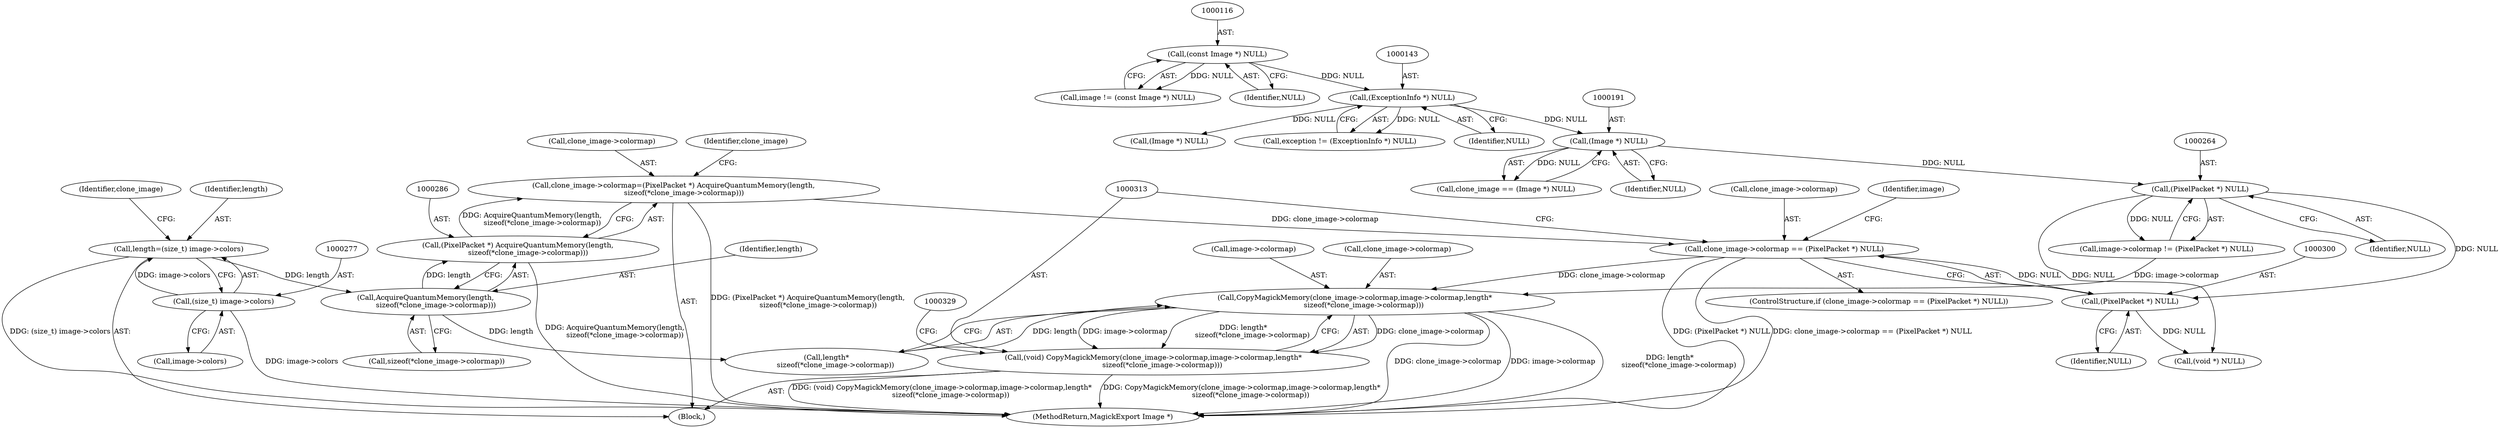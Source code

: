 digraph "0_ImageMagick_01843366d6a7b96e22ad7bb67f3df7d9fd4d5d74@pointer" {
"1000295" [label="(Call,clone_image->colormap == (PixelPacket *) NULL)"];
"1000281" [label="(Call,clone_image->colormap=(PixelPacket *) AcquireQuantumMemory(length,\n         sizeof(*clone_image->colormap)))"];
"1000285" [label="(Call,(PixelPacket *) AcquireQuantumMemory(length,\n         sizeof(*clone_image->colormap)))"];
"1000287" [label="(Call,AcquireQuantumMemory(length,\n         sizeof(*clone_image->colormap)))"];
"1000274" [label="(Call,length=(size_t) image->colors)"];
"1000276" [label="(Call,(size_t) image->colors)"];
"1000299" [label="(Call,(PixelPacket *) NULL)"];
"1000263" [label="(Call,(PixelPacket *) NULL)"];
"1000190" [label="(Call,(Image *) NULL)"];
"1000142" [label="(Call,(ExceptionInfo *) NULL)"];
"1000115" [label="(Call,(const Image *) NULL)"];
"1000314" [label="(Call,CopyMagickMemory(clone_image->colormap,image->colormap,length*\n        sizeof(*clone_image->colormap)))"];
"1000312" [label="(Call,(void) CopyMagickMemory(clone_image->colormap,image->colormap,length*\n        sizeof(*clone_image->colormap)))"];
"1000367" [label="(Call,(void *) NULL)"];
"1000142" [label="(Call,(ExceptionInfo *) NULL)"];
"1000314" [label="(Call,CopyMagickMemory(clone_image->colormap,image->colormap,length*\n        sizeof(*clone_image->colormap)))"];
"1000274" [label="(Call,length=(size_t) image->colors)"];
"1000297" [label="(Identifier,clone_image)"];
"1000321" [label="(Call,length*\n        sizeof(*clone_image->colormap))"];
"1000113" [label="(Call,image != (const Image *) NULL)"];
"1000265" [label="(Identifier,NULL)"];
"1000282" [label="(Call,clone_image->colormap)"];
"1000295" [label="(Call,clone_image->colormap == (PixelPacket *) NULL)"];
"1000294" [label="(ControlStructure,if (clone_image->colormap == (PixelPacket *) NULL))"];
"1000266" [label="(Block,)"];
"1000283" [label="(Identifier,clone_image)"];
"1000288" [label="(Identifier,length)"];
"1000263" [label="(Call,(PixelPacket *) NULL)"];
"1000281" [label="(Call,clone_image->colormap=(PixelPacket *) AcquireQuantumMemory(length,\n         sizeof(*clone_image->colormap)))"];
"1000312" [label="(Call,(void) CopyMagickMemory(clone_image->colormap,image->colormap,length*\n        sizeof(*clone_image->colormap)))"];
"1000115" [label="(Call,(const Image *) NULL)"];
"1000276" [label="(Call,(size_t) image->colors)"];
"1000296" [label="(Call,clone_image->colormap)"];
"1000144" [label="(Identifier,NULL)"];
"1000289" [label="(Call,sizeof(*clone_image->colormap))"];
"1000117" [label="(Identifier,NULL)"];
"1000176" [label="(Call,(Image *) NULL)"];
"1000301" [label="(Identifier,NULL)"];
"1000287" [label="(Call,AcquireQuantumMemory(length,\n         sizeof(*clone_image->colormap)))"];
"1000315" [label="(Call,clone_image->colormap)"];
"1000844" [label="(MethodReturn,MagickExport Image *)"];
"1000299" [label="(Call,(PixelPacket *) NULL)"];
"1000304" [label="(Identifier,image)"];
"1000188" [label="(Call,clone_image == (Image *) NULL)"];
"1000192" [label="(Identifier,NULL)"];
"1000190" [label="(Call,(Image *) NULL)"];
"1000275" [label="(Identifier,length)"];
"1000259" [label="(Call,image->colormap != (PixelPacket *) NULL)"];
"1000318" [label="(Call,image->colormap)"];
"1000285" [label="(Call,(PixelPacket *) AcquireQuantumMemory(length,\n         sizeof(*clone_image->colormap)))"];
"1000278" [label="(Call,image->colors)"];
"1000140" [label="(Call,exception != (ExceptionInfo *) NULL)"];
"1000295" -> "1000294"  [label="AST: "];
"1000295" -> "1000299"  [label="CFG: "];
"1000296" -> "1000295"  [label="AST: "];
"1000299" -> "1000295"  [label="AST: "];
"1000304" -> "1000295"  [label="CFG: "];
"1000313" -> "1000295"  [label="CFG: "];
"1000295" -> "1000844"  [label="DDG: (PixelPacket *) NULL"];
"1000295" -> "1000844"  [label="DDG: clone_image->colormap == (PixelPacket *) NULL"];
"1000281" -> "1000295"  [label="DDG: clone_image->colormap"];
"1000299" -> "1000295"  [label="DDG: NULL"];
"1000295" -> "1000314"  [label="DDG: clone_image->colormap"];
"1000281" -> "1000266"  [label="AST: "];
"1000281" -> "1000285"  [label="CFG: "];
"1000282" -> "1000281"  [label="AST: "];
"1000285" -> "1000281"  [label="AST: "];
"1000297" -> "1000281"  [label="CFG: "];
"1000281" -> "1000844"  [label="DDG: (PixelPacket *) AcquireQuantumMemory(length,\n         sizeof(*clone_image->colormap))"];
"1000285" -> "1000281"  [label="DDG: AcquireQuantumMemory(length,\n         sizeof(*clone_image->colormap))"];
"1000285" -> "1000287"  [label="CFG: "];
"1000286" -> "1000285"  [label="AST: "];
"1000287" -> "1000285"  [label="AST: "];
"1000285" -> "1000844"  [label="DDG: AcquireQuantumMemory(length,\n         sizeof(*clone_image->colormap))"];
"1000287" -> "1000285"  [label="DDG: length"];
"1000287" -> "1000289"  [label="CFG: "];
"1000288" -> "1000287"  [label="AST: "];
"1000289" -> "1000287"  [label="AST: "];
"1000274" -> "1000287"  [label="DDG: length"];
"1000287" -> "1000321"  [label="DDG: length"];
"1000274" -> "1000266"  [label="AST: "];
"1000274" -> "1000276"  [label="CFG: "];
"1000275" -> "1000274"  [label="AST: "];
"1000276" -> "1000274"  [label="AST: "];
"1000283" -> "1000274"  [label="CFG: "];
"1000274" -> "1000844"  [label="DDG: (size_t) image->colors"];
"1000276" -> "1000274"  [label="DDG: image->colors"];
"1000276" -> "1000278"  [label="CFG: "];
"1000277" -> "1000276"  [label="AST: "];
"1000278" -> "1000276"  [label="AST: "];
"1000276" -> "1000844"  [label="DDG: image->colors"];
"1000299" -> "1000301"  [label="CFG: "];
"1000300" -> "1000299"  [label="AST: "];
"1000301" -> "1000299"  [label="AST: "];
"1000263" -> "1000299"  [label="DDG: NULL"];
"1000299" -> "1000367"  [label="DDG: NULL"];
"1000263" -> "1000259"  [label="AST: "];
"1000263" -> "1000265"  [label="CFG: "];
"1000264" -> "1000263"  [label="AST: "];
"1000265" -> "1000263"  [label="AST: "];
"1000259" -> "1000263"  [label="CFG: "];
"1000263" -> "1000259"  [label="DDG: NULL"];
"1000190" -> "1000263"  [label="DDG: NULL"];
"1000263" -> "1000367"  [label="DDG: NULL"];
"1000190" -> "1000188"  [label="AST: "];
"1000190" -> "1000192"  [label="CFG: "];
"1000191" -> "1000190"  [label="AST: "];
"1000192" -> "1000190"  [label="AST: "];
"1000188" -> "1000190"  [label="CFG: "];
"1000190" -> "1000188"  [label="DDG: NULL"];
"1000142" -> "1000190"  [label="DDG: NULL"];
"1000142" -> "1000140"  [label="AST: "];
"1000142" -> "1000144"  [label="CFG: "];
"1000143" -> "1000142"  [label="AST: "];
"1000144" -> "1000142"  [label="AST: "];
"1000140" -> "1000142"  [label="CFG: "];
"1000142" -> "1000140"  [label="DDG: NULL"];
"1000115" -> "1000142"  [label="DDG: NULL"];
"1000142" -> "1000176"  [label="DDG: NULL"];
"1000115" -> "1000113"  [label="AST: "];
"1000115" -> "1000117"  [label="CFG: "];
"1000116" -> "1000115"  [label="AST: "];
"1000117" -> "1000115"  [label="AST: "];
"1000113" -> "1000115"  [label="CFG: "];
"1000115" -> "1000113"  [label="DDG: NULL"];
"1000314" -> "1000312"  [label="AST: "];
"1000314" -> "1000321"  [label="CFG: "];
"1000315" -> "1000314"  [label="AST: "];
"1000318" -> "1000314"  [label="AST: "];
"1000321" -> "1000314"  [label="AST: "];
"1000312" -> "1000314"  [label="CFG: "];
"1000314" -> "1000844"  [label="DDG: clone_image->colormap"];
"1000314" -> "1000844"  [label="DDG: image->colormap"];
"1000314" -> "1000844"  [label="DDG: length*\n        sizeof(*clone_image->colormap)"];
"1000314" -> "1000312"  [label="DDG: clone_image->colormap"];
"1000314" -> "1000312"  [label="DDG: image->colormap"];
"1000314" -> "1000312"  [label="DDG: length*\n        sizeof(*clone_image->colormap)"];
"1000259" -> "1000314"  [label="DDG: image->colormap"];
"1000321" -> "1000314"  [label="DDG: length"];
"1000312" -> "1000266"  [label="AST: "];
"1000313" -> "1000312"  [label="AST: "];
"1000329" -> "1000312"  [label="CFG: "];
"1000312" -> "1000844"  [label="DDG: (void) CopyMagickMemory(clone_image->colormap,image->colormap,length*\n        sizeof(*clone_image->colormap))"];
"1000312" -> "1000844"  [label="DDG: CopyMagickMemory(clone_image->colormap,image->colormap,length*\n        sizeof(*clone_image->colormap))"];
}
